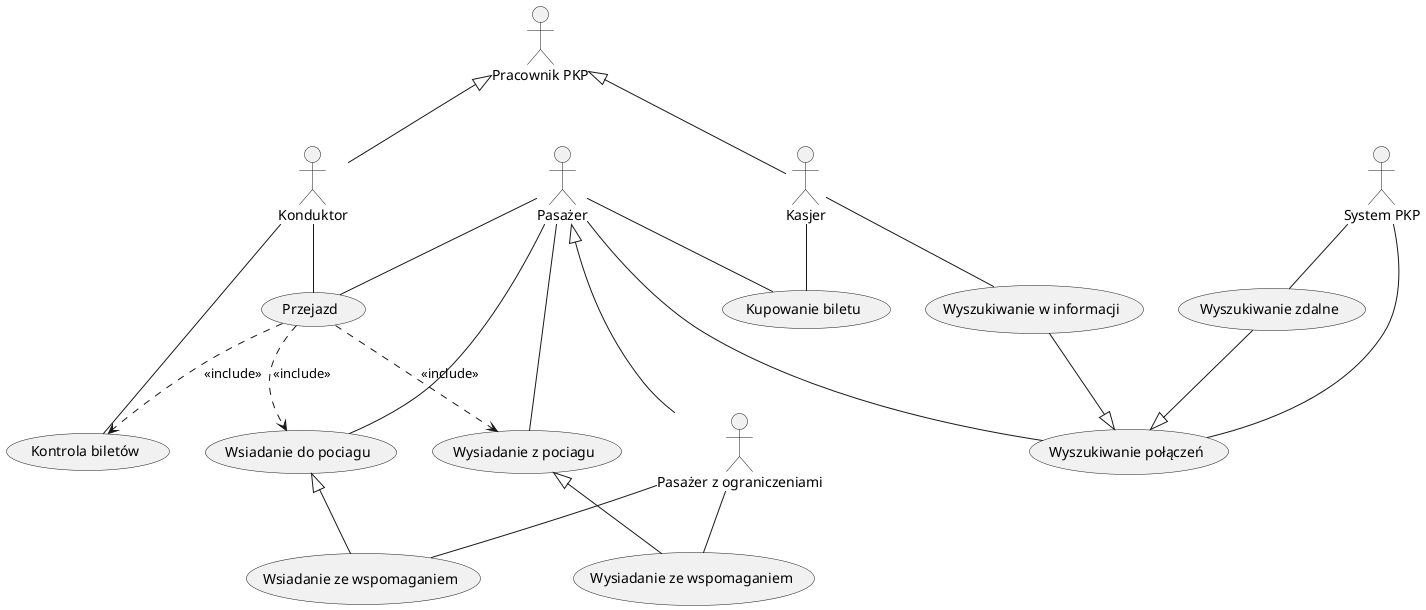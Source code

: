 @startuml

actor "Pasażer" as Pasazer
actor "Pasażer z ograniczeniami" as PasazerNiepelnosprawny
actor "Pracownik PKP" as Pracownik
actor Konduktor
actor Kasjer
actor "System PKP" as System
'Inni aktorzy
' SOK
' Maszynista

Konduktor -up-|> Pracownik
Kasjer -up-|> Pracownik
Pasazer <|-- PasazerNiepelnosprawny 

usecase "Kupowanie biletu" as Zakup
usecase "Wyszukiwanie połączeń" as Wyszukiwanie
usecase "Wyszukiwanie w informacji" as WyszukiwanieInformacja
usecase "Wyszukiwanie zdalne" as WyszukiwanieZdalne
usecase Przejazd
usecase "Wsiadanie do pociagu" as Wsiadanie
usecase "Wsiadanie ze wspomaganiem" as WsiadanieWspomagane
usecase "Wysiadanie z pociagu" as Wysiadanie
usecase "Wysiadanie ze wspomaganiem" as WysiadanieWspomagane
usecase "Kontrola biletów" as Kontrola

'Inne przypadki użycia
'Informacje o pociągach na stacji
'Reklamacje

Pasazer -- Zakup
Pasazer -- Wyszukiwanie
Pasazer -- Przejazd
Pasazer -- Wsiadanie
Pasazer -- Wysiadanie
PasazerNiepelnosprawny -- WsiadanieWspomagane
PasazerNiepelnosprawny -- WysiadanieWspomagane
Konduktor -- Przejazd
Konduktor -- Kontrola
Kasjer -- Zakup
Kasjer -- WyszukiwanieInformacja
System -- WyszukiwanieZdalne
System -- Wyszukiwanie

Przejazd ..> Wsiadanie : <<include>>
Przejazd ..> Wysiadanie : <<include>>
Przejazd ..> Kontrola : <<include>>
Wsiadanie <|-- WsiadanieWspomagane
Wysiadanie <|-- WysiadanieWspomagane
WyszukiwanieInformacja --|> Wyszukiwanie
WyszukiwanieZdalne --|> Wyszukiwanie

@enduml